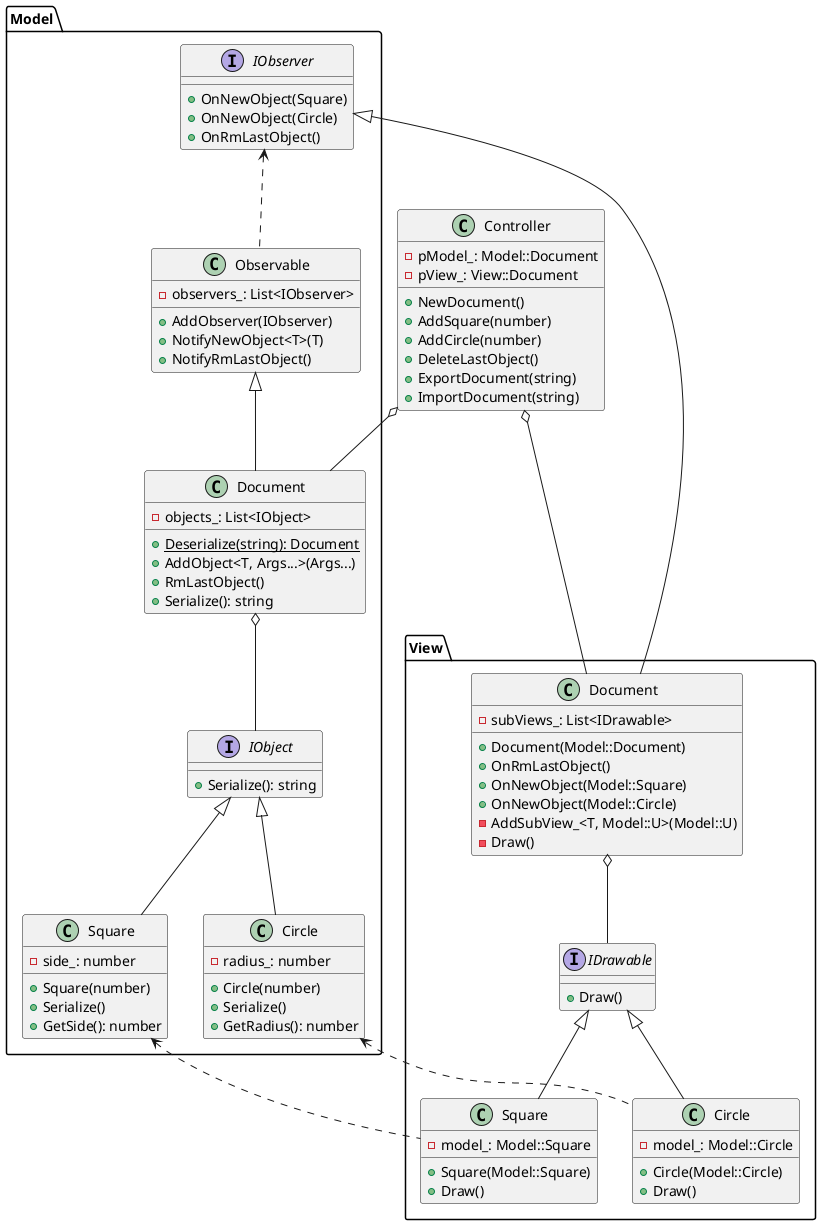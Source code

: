 @startuml

class Controller {
    -pModel_: Model::Document
    -pView_: View::Document
    +NewDocument()
    +AddSquare(number)
    +AddCircle(number)
    +DeleteLastObject()
    +ExportDocument(string)
    +ImportDocument(string)
}

Controller o-- Model.Document
Controller o-- View.Document

namespace Model {
    interface IObject {
        +Serialize(): string
    }
    class Square {
        -side_: number
        +Square(number)
        +Serialize()
        +GetSide(): number
    }
    class Circle {
        -radius_: number
        +Circle(number)
        +Serialize()
        +GetRadius(): number
    }
    class Document {
        -objects_: List<IObject>
        +{static} Deserialize(string): Document
        +AddObject<T, Args...>(Args...)
        +RmLastObject()
        +Serialize(): string
    }
    interface IObserver {
        +OnNewObject(Square)
        +OnNewObject(Circle)
        +OnRmLastObject()
    }
    class Observable {
        -observers_: List<IObserver>
        +AddObserver(IObserver)
        +NotifyNewObject<T>(T)
        +NotifyRmLastObject()
    }

    IObject <|-- Square
    IObject <|-- Circle
    Observable <|-- Document
    IObserver <.. Observable
    Document o-- IObject

    Square <.. .View.Square
    Circle <.. .View.Circle
    IObserver <|-- .View.Document
}

namespace View {
    interface IDrawable {
        +Draw()
    }
    class Square {
        -model_: Model::Square
        +Square(Model::Square)
        +Draw()
    }
    class Circle {
        -model_: Model::Circle
        +Circle(Model::Circle)
        +Draw()
    }
    class Document {
        -subViews_: List<IDrawable>
        +Document(Model::Document)
        +OnRmLastObject()
        +OnNewObject(Model::Square)
        +OnNewObject(Model::Circle)
        -AddSubView_<T, Model::U>(Model::U)
        -Draw()
    }

    IDrawable <|-- Square
    IDrawable <|-- Circle
    Document o-- IDrawable
}

@enduml
